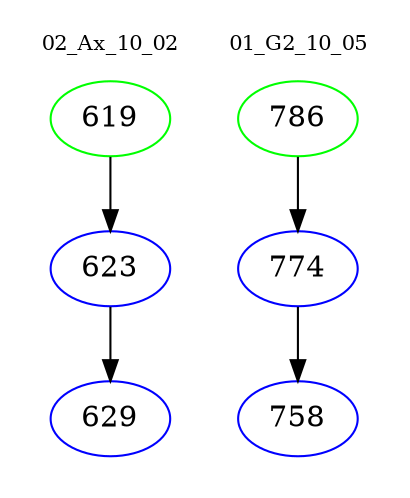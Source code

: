 digraph{
subgraph cluster_0 {
color = white
label = "02_Ax_10_02";
fontsize=10;
T0_619 [label="619", color="green"]
T0_619 -> T0_623 [color="black"]
T0_623 [label="623", color="blue"]
T0_623 -> T0_629 [color="black"]
T0_629 [label="629", color="blue"]
}
subgraph cluster_1 {
color = white
label = "01_G2_10_05";
fontsize=10;
T1_786 [label="786", color="green"]
T1_786 -> T1_774 [color="black"]
T1_774 [label="774", color="blue"]
T1_774 -> T1_758 [color="black"]
T1_758 [label="758", color="blue"]
}
}
